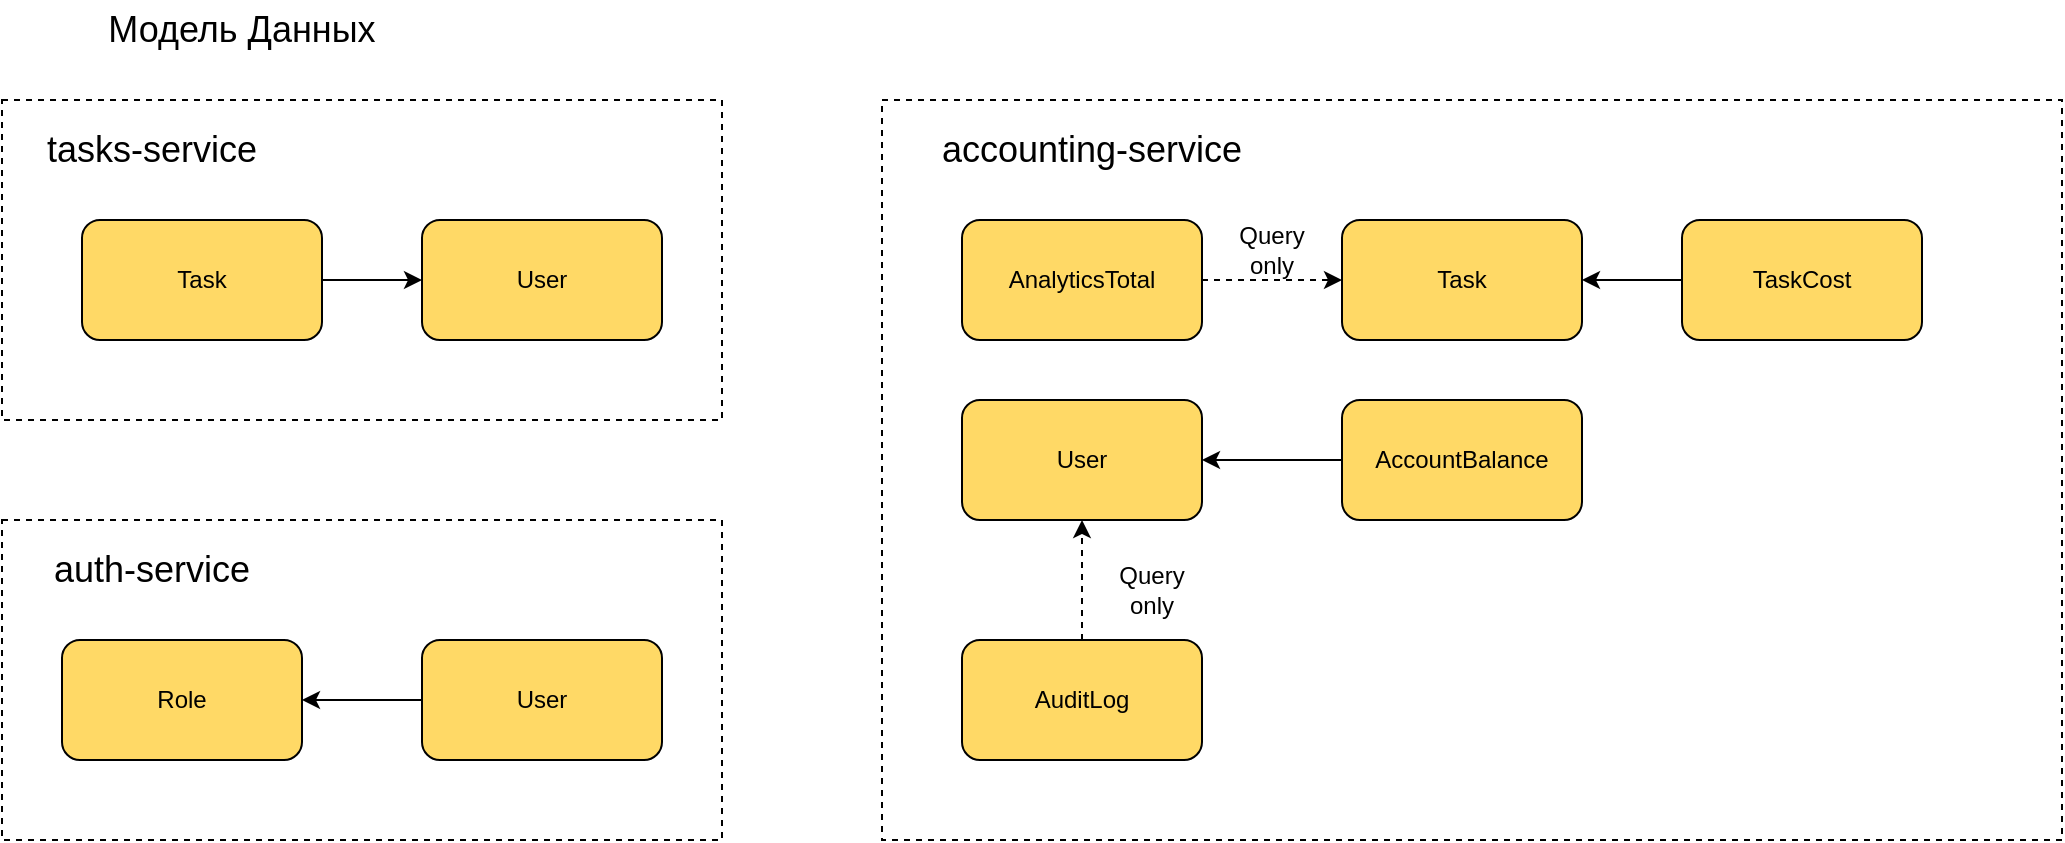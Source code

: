 <mxfile version="17.4.0" type="google"><diagram id="onVSaOAGexIS0x_OZYuM" name="Page-1"><mxGraphModel grid="1" page="1" gridSize="10" guides="1" tooltips="1" connect="1" arrows="1" fold="1" pageScale="1" pageWidth="1169" pageHeight="1654" math="0" shadow="0"><root><mxCell id="0"/><mxCell id="1" parent="0"/><mxCell id="oH5In3Z_MNRK4rJb5Q8w-21" value="" style="rounded=0;whiteSpace=wrap;html=1;dashed=1;fontSize=18;fillColor=none;" vertex="1" parent="1"><mxGeometry x="480" y="80" width="590" height="370" as="geometry"/></mxCell><mxCell id="oH5In3Z_MNRK4rJb5Q8w-19" value="" style="rounded=0;whiteSpace=wrap;html=1;dashed=1;fontSize=18;fillColor=none;" vertex="1" parent="1"><mxGeometry x="40" y="290" width="360" height="160" as="geometry"/></mxCell><mxCell id="5qQmAU-Xj-Boq_nQjETH-77" value="" style="rounded=0;whiteSpace=wrap;html=1;dashed=1;fontSize=18;fillColor=none;" vertex="1" parent="1"><mxGeometry x="40" y="80" width="360" height="160" as="geometry"/></mxCell><mxCell id="oH5In3Z_MNRK4rJb5Q8w-7" style="edgeStyle=orthogonalEdgeStyle;rounded=0;orthogonalLoop=1;jettySize=auto;html=1;exitX=1;exitY=0.5;exitDx=0;exitDy=0;entryX=0;entryY=0.5;entryDx=0;entryDy=0;" edge="1" parent="1" source="oH5In3Z_MNRK4rJb5Q8w-3" target="oH5In3Z_MNRK4rJb5Q8w-4"><mxGeometry relative="1" as="geometry"/></mxCell><mxCell id="oH5In3Z_MNRK4rJb5Q8w-3" value="Task" style="rounded=1;whiteSpace=wrap;html=1;fillColor=#FFD966;" vertex="1" parent="1"><mxGeometry x="80" y="140" width="120" height="60" as="geometry"/></mxCell><mxCell id="oH5In3Z_MNRK4rJb5Q8w-4" value="User" style="rounded=1;whiteSpace=wrap;html=1;fillColor=#FFD966;" vertex="1" parent="1"><mxGeometry x="250" y="140" width="120" height="60" as="geometry"/></mxCell><mxCell id="oH5In3Z_MNRK4rJb5Q8w-23" style="edgeStyle=orthogonalEdgeStyle;rounded=0;orthogonalLoop=1;jettySize=auto;html=1;exitX=0;exitY=0.5;exitDx=0;exitDy=0;entryX=1;entryY=0.5;entryDx=0;entryDy=0;fontSize=18;" edge="1" parent="1" source="oH5In3Z_MNRK4rJb5Q8w-5" target="oH5In3Z_MNRK4rJb5Q8w-6"><mxGeometry relative="1" as="geometry"/></mxCell><mxCell id="oH5In3Z_MNRK4rJb5Q8w-5" value="User" style="rounded=1;whiteSpace=wrap;html=1;fillColor=#FFD966;" vertex="1" parent="1"><mxGeometry x="250" y="350" width="120" height="60" as="geometry"/></mxCell><mxCell id="oH5In3Z_MNRK4rJb5Q8w-6" value="Role" style="rounded=1;whiteSpace=wrap;html=1;fillColor=#FFD966;" vertex="1" parent="1"><mxGeometry x="70" y="350" width="120" height="60" as="geometry"/></mxCell><mxCell id="oH5In3Z_MNRK4rJb5Q8w-11" style="edgeStyle=orthogonalEdgeStyle;rounded=0;orthogonalLoop=1;jettySize=auto;html=1;exitX=0;exitY=0.5;exitDx=0;exitDy=0;" edge="1" parent="1" source="oH5In3Z_MNRK4rJb5Q8w-9" target="oH5In3Z_MNRK4rJb5Q8w-10"><mxGeometry relative="1" as="geometry"/></mxCell><mxCell id="oH5In3Z_MNRK4rJb5Q8w-9" value="AccountBalance" style="rounded=1;whiteSpace=wrap;html=1;fillColor=#FFD966;" vertex="1" parent="1"><mxGeometry x="710" y="230" width="120" height="60" as="geometry"/></mxCell><mxCell id="oH5In3Z_MNRK4rJb5Q8w-10" value="User" style="rounded=1;whiteSpace=wrap;html=1;fillColor=#FFD966;" vertex="1" parent="1"><mxGeometry x="520" y="230" width="120" height="60" as="geometry"/></mxCell><mxCell id="oH5In3Z_MNRK4rJb5Q8w-28" style="edgeStyle=orthogonalEdgeStyle;rounded=0;orthogonalLoop=1;jettySize=auto;html=1;exitX=1;exitY=0.5;exitDx=0;exitDy=0;entryX=0;entryY=0.5;entryDx=0;entryDy=0;fontSize=18;dashed=1;" edge="1" parent="1" source="oH5In3Z_MNRK4rJb5Q8w-12" target="oH5In3Z_MNRK4rJb5Q8w-25"><mxGeometry relative="1" as="geometry"/></mxCell><mxCell id="oH5In3Z_MNRK4rJb5Q8w-12" value="AnalyticsTotal" style="rounded=1;whiteSpace=wrap;html=1;fillColor=#FFD966;" vertex="1" parent="1"><mxGeometry x="520" y="140" width="120" height="60" as="geometry"/></mxCell><mxCell id="oH5In3Z_MNRK4rJb5Q8w-15" style="edgeStyle=orthogonalEdgeStyle;rounded=0;orthogonalLoop=1;jettySize=auto;html=1;exitX=0.5;exitY=0;exitDx=0;exitDy=0;entryX=0.5;entryY=1;entryDx=0;entryDy=0;dashed=1;" edge="1" parent="1" source="oH5In3Z_MNRK4rJb5Q8w-14" target="oH5In3Z_MNRK4rJb5Q8w-10"><mxGeometry relative="1" as="geometry"/></mxCell><mxCell id="oH5In3Z_MNRK4rJb5Q8w-14" value="AuditLog" style="rounded=1;whiteSpace=wrap;html=1;fillColor=#FFD966;" vertex="1" parent="1"><mxGeometry x="520" y="350" width="120" height="60" as="geometry"/></mxCell><mxCell id="oH5In3Z_MNRK4rJb5Q8w-16" value="Модель Данных" style="text;html=1;strokeColor=none;fillColor=none;align=center;verticalAlign=middle;whiteSpace=wrap;rounded=0;fontSize=18;" vertex="1" parent="1"><mxGeometry x="40" y="30" width="240" height="30" as="geometry"/></mxCell><mxCell id="oH5In3Z_MNRK4rJb5Q8w-18" value="tasks-service" style="text;html=1;strokeColor=none;fillColor=none;align=center;verticalAlign=middle;whiteSpace=wrap;rounded=0;fontSize=18;" vertex="1" parent="1"><mxGeometry x="50" y="90" width="130" height="30" as="geometry"/></mxCell><mxCell id="oH5In3Z_MNRK4rJb5Q8w-20" value="auth-service" style="text;html=1;strokeColor=none;fillColor=none;align=center;verticalAlign=middle;whiteSpace=wrap;rounded=0;fontSize=18;" vertex="1" parent="1"><mxGeometry x="50" y="300" width="130" height="30" as="geometry"/></mxCell><mxCell id="oH5In3Z_MNRK4rJb5Q8w-22" value="accounting-service" style="text;html=1;strokeColor=none;fillColor=none;align=center;verticalAlign=middle;whiteSpace=wrap;rounded=0;fontSize=18;" vertex="1" parent="1"><mxGeometry x="500" y="90" width="170" height="30" as="geometry"/></mxCell><mxCell id="oH5In3Z_MNRK4rJb5Q8w-26" style="edgeStyle=orthogonalEdgeStyle;rounded=0;orthogonalLoop=1;jettySize=auto;html=1;exitX=0;exitY=0.5;exitDx=0;exitDy=0;entryX=1;entryY=0.5;entryDx=0;entryDy=0;fontSize=18;" edge="1" parent="1" source="oH5In3Z_MNRK4rJb5Q8w-24" target="oH5In3Z_MNRK4rJb5Q8w-25"><mxGeometry relative="1" as="geometry"/></mxCell><mxCell id="oH5In3Z_MNRK4rJb5Q8w-24" value="TaskCost" style="rounded=1;whiteSpace=wrap;html=1;fillColor=#FFD966;" vertex="1" parent="1"><mxGeometry x="880" y="140" width="120" height="60" as="geometry"/></mxCell><mxCell id="oH5In3Z_MNRK4rJb5Q8w-25" value="Task" style="rounded=1;whiteSpace=wrap;html=1;fillColor=#FFD966;" vertex="1" parent="1"><mxGeometry x="710" y="140" width="120" height="60" as="geometry"/></mxCell><mxCell id="oH5In3Z_MNRK4rJb5Q8w-29" value="Query only" style="text;html=1;strokeColor=none;fillColor=none;align=center;verticalAlign=middle;whiteSpace=wrap;rounded=0;fontSize=12;" vertex="1" parent="1"><mxGeometry x="645" y="140" width="60" height="30" as="geometry"/></mxCell><mxCell id="oH5In3Z_MNRK4rJb5Q8w-30" value="Query only" style="text;html=1;strokeColor=none;fillColor=none;align=center;verticalAlign=middle;whiteSpace=wrap;rounded=0;fontSize=12;" vertex="1" parent="1"><mxGeometry x="585" y="310" width="60" height="30" as="geometry"/></mxCell></root></mxGraphModel></diagram></mxfile>